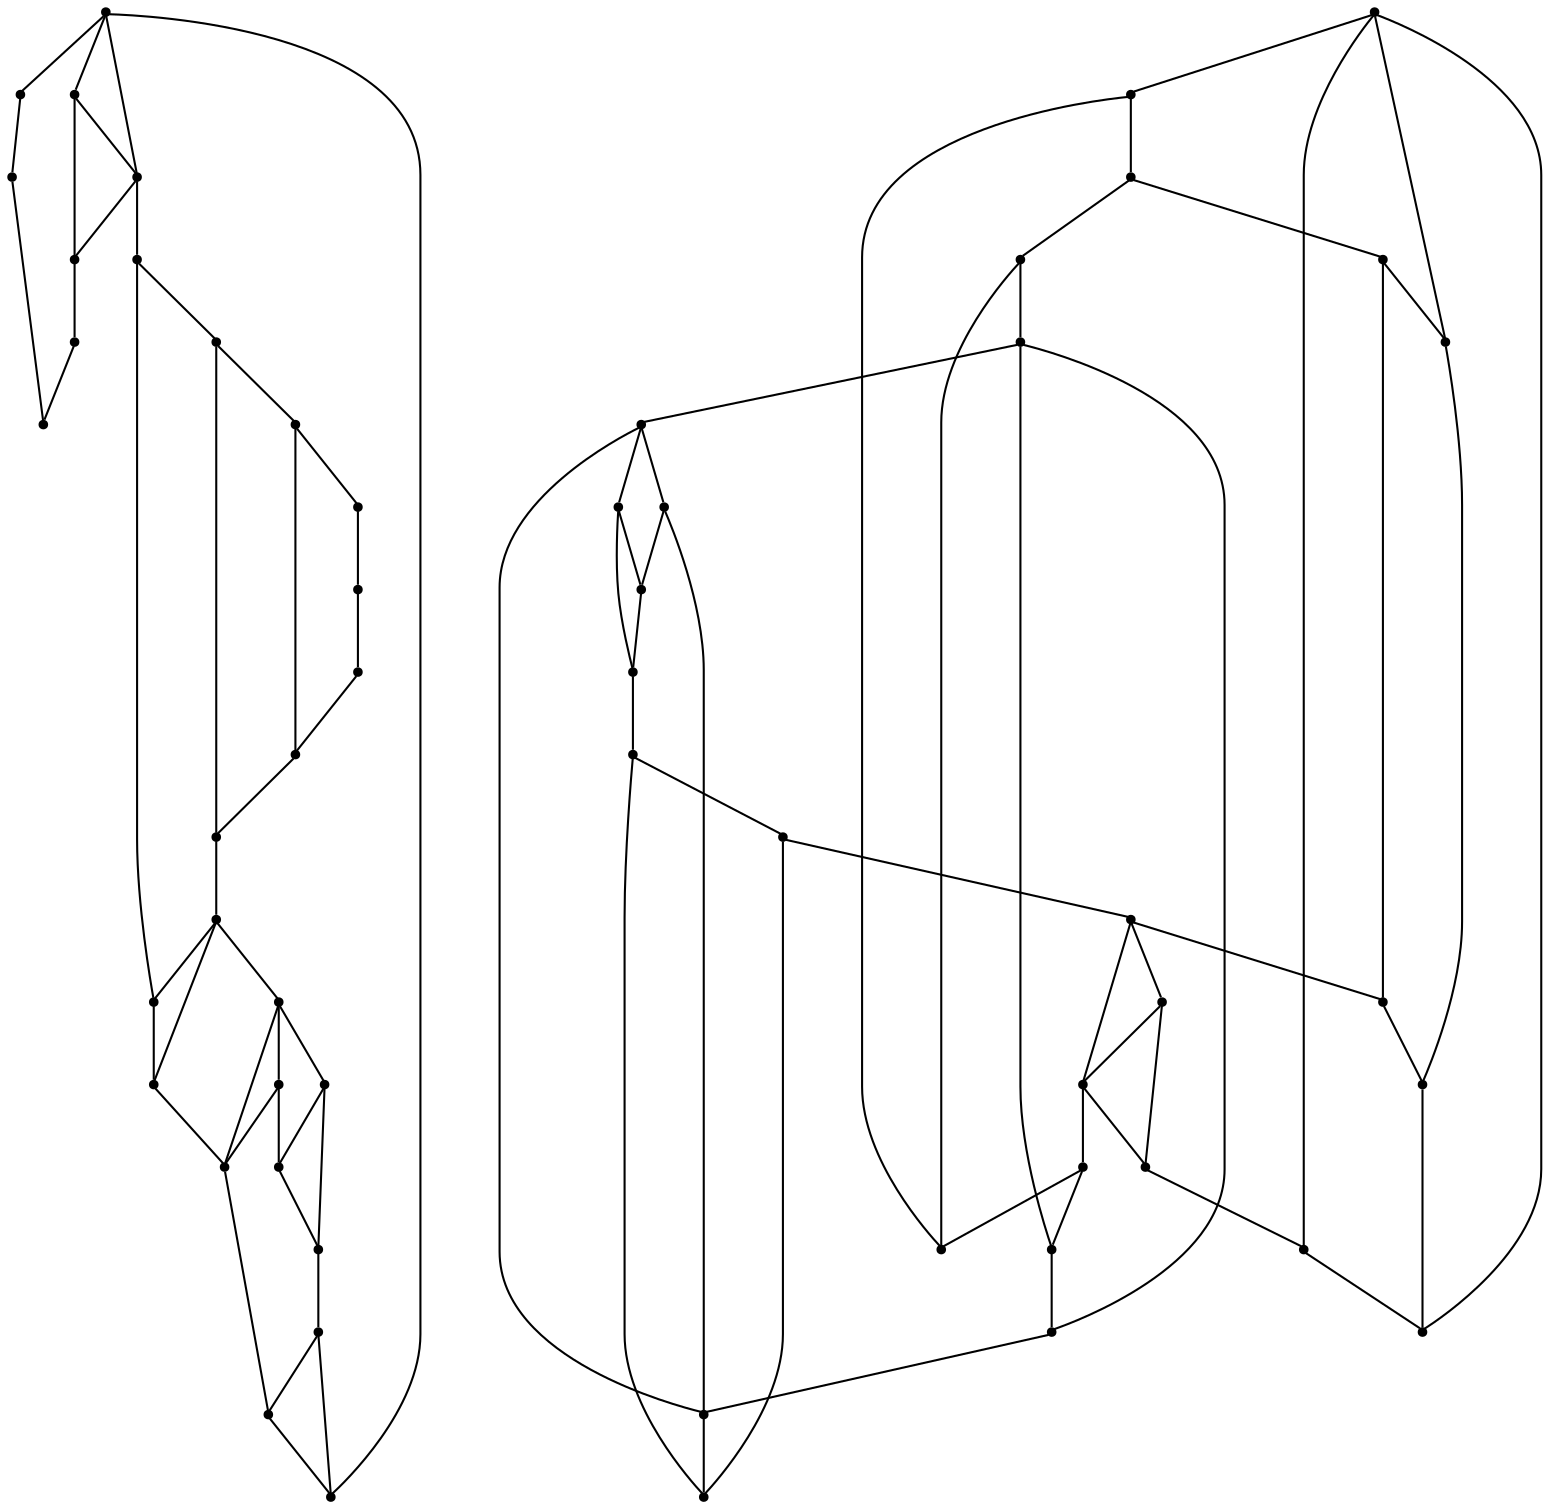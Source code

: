 graph {
  node [shape=point,comment="{\"directed\":false,\"doi\":\"10.1007/3-540-37623-2_13\",\"figure\":\"1\"}"]

  v0 [pos="1279.1833302084087,283.58471052987227"]
  v1 [pos="1278.948990682438,309.50443404061446"]
  v2 [pos="1170.6232478236932,310.82629022144124"]
  v3 [pos="1197.6559701021197,364.64709100269124"]
  v4 [pos="1251.2692992880836,310.82629022144124"]
  v5 [pos="1224.6918397978673,310.82629022144124"]
  v6 [pos="1008.2342222704964,310.37208693368086"]
  v7 [pos="1007.3581275320385,336.98055403573164"]
  v8 [pos="1170.1992684561246,391.46790958586183"]
  v9 [pos="1170.8358097651717,364.64709100269124"]
  v10 [pos="1170.411703229227,419.13463728768477"]
  v11 [pos="1142.9508368188986,447.04601424080977"]
  v12 [pos="1142.9508368188986,419.13463728768477"]
  v13 [pos="1088.2250068823864,364.64709100269124"]
  v14 [pos="1115.919259055861,419.13463728768477"]
  v15 [pos="1115.4723257963178,473.2003416333879"]
  v16 [pos="1061.4267195062127,500.8669421786353"]
  v17 [pos="1061.6381687243963,364.64709100269124"]
  v18 [pos="1061.4267195062127,527.6876971835181"]
  v19 [pos="1061.426719506213,555.5670306796119"]
  v20 [pos="1061.4267195062127,581.9386686597551"]
  v21 [pos="1033.9689369290168,364.64709100269124"]
  v22 [pos="1007.8133267360606,282.2596754346574"]
  v23 [pos="1007.3581275320383,554.9303577059791"]
  v24 [pos="1007.3581275320383,581.7179884229387"]
  v25 [pos="1007.8133267360606,527.6876971835181"]
  v26 [pos="1006.9341481644703,364.43772770109626"]
  v27 [pos="1034.6033481677557,583.2637037549699"]
  v28 [pos="814.6745744249383,281.6168353671119"]
  v29 [pos="570.3310619805638,581.2971637362525"]
  v30 [pos="814.9080237722729,309.73878360929933"]
  v31 [pos="814.6745744249383,336.7460773104712"]
  v32 [pos="787.2095114581822,363.5596479688371"]
  v33 [pos="786.9970131008918,309.73878360929933"]
  v34 [pos="760.6279825799149,390.37944929940346"]
  v35 [pos="760.4164061933548,309.7387836092994"]
  v36 [pos="569.4591002143452,554.6961352938697"]
  v37 [pos="706.3479413875571,309.73878360929933"]
  v38 [pos="733.3837157070221,363.5596479688371"]
  v39 [pos="541.9951499708843,308.64708083016524"]
  v40 [pos="542.448298584834,336.3148893628801"]
  v41 [pos="705.9259649219202,390.3794492994035"]
  v42 [pos="706.5604397448475,363.5596479688371"]
  v43 [pos="706.1363650009969,418.04719425383064"]
  v44 [pos="678.6786460079892,445.9555194491431"]
  v45 [pos="678.6786460079892,418.04719425383064"]
  v46 [pos="623.9516874521348,363.5596479688371"]
  v47 [pos="651.6458919374681,418.0471942538306"]
  v48 [pos="651.1969398799463,472.109656106858"]
  v49 [pos="596.4866085893316,499.35238020760664"]
  v50 [pos="597.362782808025,363.5596479688371"]
  v51 [pos="569.6935033245041,363.5596479688371"]
  v52 [pos="569.4591002143452,526.5970116569881"]
  v53 [pos="541.9951499708843,527.2315865471248"]
  v54 [pos="542.6607810460774,363.5596479688371"]
  v55 [pos="541.9951499708843,282.2596754346574"]

  v0 -- v1 [id="-1",pos="1279.1833302084087,283.58471052987227 1278.948990682438,309.50443404061446 1278.948990682438,309.50443404061446 1278.948990682438,309.50443404061446"]
  v40 -- v55 [id="-2",pos="542.448298584834,336.3148893628801 514.9061556858142,336.68561435881105 514.9061556858142,336.68561435881105 514.9061556858142,336.68561435881105 514.9061556858142,282.19825880868086 514.9061556858142,282.19825880868086 514.9061556858142,282.19825880868086 541.9951499708843,282.2596754346574 541.9951499708843,282.2596754346574 541.9951499708843,282.2596754346574"]
  v53 -- v52 [id="-3",pos="541.9951499708843,527.2315865471248 569.4591002143452,526.5970116569881 569.4591002143452,526.5970116569881 569.4591002143452,526.5970116569881"]
  v54 -- v51 [id="-4",pos="542.6607810460774,363.5596479688371 569.6935033245041,363.5596479688371 569.6935033245041,363.5596479688371 569.6935033245041,363.5596479688371"]
  v51 -- v50 [id="-5",pos="569.6935033245041,363.5596479688371 597.362782808025,363.5596479688371 597.362782808025,363.5596479688371 597.362782808025,363.5596479688371"]
  v50 -- v46 [id="-6",pos="597.362782808025,363.5596479688371 623.9516874521348,363.5596479688371 623.9516874521348,363.5596479688371 623.9516874521348,363.5596479688371"]
  v46 -- v42 [id="-7",pos="623.9516874521348,363.5596479688371 706.5604397448475,363.5596479688371 706.5604397448475,363.5596479688371 706.5604397448475,363.5596479688371"]
  v42 -- v38 [id="-8",pos="706.5604397448475,363.5596479688371 733.3837157070221,363.5596479688371 733.3837157070221,363.5596479688371 733.3837157070221,363.5596479688371"]
  v52 -- v49 [id="-9",pos="569.4591002143452,526.5970116569881 596.6429303162612,527.3899600619361 596.6429303162612,527.3899600619361 596.6429303162612,527.3899600619361 596.4866085893316,499.35238020760664 596.4866085893316,499.35238020760664 596.4866085893316,499.35238020760664"]
  v55 -- v28 [id="-10",pos="541.9951499708843,282.2596754346574 814.6745744249383,281.6168353671119 814.6745744249383,281.6168353671119 814.6745744249383,281.6168353671119"]
  v39 -- v40 [id="-11",pos="541.9951499708843,308.64708083016524 542.448298584834,336.3148893628801 542.448298584834,336.3148893628801 542.448298584834,336.3148893628801"]
  v40 -- v54 [id="-12",pos="542.448298584834,336.3148893628801 542.6607810460774,363.5596479688371 542.6607810460774,363.5596479688371 542.6607810460774,363.5596479688371"]
  v54 -- v53 [id="-13",pos="542.6607810460774,363.5596479688371 541.9951499708843,527.2315865471248 541.9951499708843,527.2315865471248 541.9951499708843,527.2315865471248"]
  v53 -- v29 [id="-14",pos="541.9951499708843,527.2315865471248 542.1545237388522,581.8770612989152 542.1545237388522,581.8770612989152 542.1545237388522,581.8770612989152 570.3310619805638,581.2971637362525 570.3310619805638,581.2971637362525 570.3310619805638,581.2971637362525"]
  v29 -- v36 [id="-15",pos="570.3310619805638,581.2971637362525 569.4591002143452,554.6961352938697 569.4591002143452,554.6961352938697 569.4591002143452,554.6961352938697"]
  v49 -- v51 [id="-16",pos="596.4866085893316,499.35238020760664 569.3986952354626,500.1481896355038 569.3986952354626,500.1481896355038 569.3986952354626,500.1481896355038 569.6935033245041,363.5596479688371 569.6935033245041,363.5596479688371 569.6935033245041,363.5596479688371"]
  v49 -- v48 [id="-17",pos="596.4866085893316,499.35238020760664 651.1354698659095,500.1481896355038 651.1354698659095,500.1481896355038 651.1354698659095,500.1481896355038 651.1969398799463,472.109656106858 651.1969398799463,472.109656106858 651.1969398799463,472.109656106858"]
  v55 -- v39 [id="-18",pos="541.9951499708843,282.2596754346574 541.9951499708843,308.64708083016524 541.9951499708843,308.64708083016524 541.9951499708843,308.64708083016524"]
  v48 -- v46 [id="-19",pos="651.1969398799463,472.109656106858 623.8912347851109,472.90235019865486 623.8912347851109,472.90235019865486 623.8912347851109,472.90235019865486 623.9516874521348,363.5596479688371 623.9516874521348,363.5596479688371 623.9516874521348,363.5596479688371"]
  v48 -- v44 [id="-20",pos="651.1969398799463,472.109656106858 678.3837743347592,472.90235019865486 678.3837743347592,472.90235019865486 678.3837743347592,472.90235019865486 678.6786460079892,445.9555194491431 678.6786460079892,445.9555194491431 678.6786460079892,445.9555194491431"]
  v49 -- v50 [id="-21",pos="596.4866085893316,499.35238020760664 597.362782808025,363.5596479688371 597.362782808025,363.5596479688371 597.362782808025,363.5596479688371"]
  v47 -- v46 [id="-22",pos="651.6458919374681,418.0471942538306 651.1354698659095,391.4148217155819 651.1354698659095,391.4148217155819 651.1354698659095,391.4148217155819 623.9516874521348,363.5596479688371 623.9516874521348,363.5596479688371 623.9516874521348,363.5596479688371"]
  v47 -- v45 [id="-23",pos="651.6458919374681,418.0471942538306 678.6786460079892,418.04719425383064 678.6786460079892,418.04719425383064 678.6786460079892,418.04719425383064"]
  v45 -- v43 [id="-24",pos="678.6786460079892,418.04719425383064 706.1363650009969,418.04719425383064 706.1363650009969,418.04719425383064 706.1363650009969,418.04719425383064"]
  v48 -- v47 [id="-25",pos="651.1969398799463,472.109656106858 651.6458919374681,418.0471942538306 651.6458919374681,418.0471942538306 651.6458919374681,418.0471942538306"]
  v44 -- v45 [id="-26",pos="678.6786460079892,445.9555194491431 678.6786460079892,418.04719425383064 678.6786460079892,418.04719425383064 678.6786460079892,418.04719425383064"]
  v44 -- v43 [id="-27",pos="678.6786460079892,445.9555194491431 705.6280729997462,445.66057977222255 705.6280729997462,445.66057977222255 705.6280729997462,445.66057977222255 706.1363650009969,418.04719425383064 706.1363650009969,418.04719425383064 706.1363650009969,418.04719425383064"]
  v43 -- v41 [id="-28",pos="706.1363650009969,418.04719425383064 705.9259649219202,390.3794492994035 705.9259649219202,390.3794492994035 705.9259649219202,390.3794492994035"]
  v41 -- v42 [id="-29",pos="705.9259649219202,390.3794492994035 706.5604397448475,363.5596479688371 706.5604397448475,363.5596479688371 706.5604397448475,363.5596479688371"]
  v41 -- v38 [id="-30",pos="705.9259649219202,390.3794492994035 732.8764410527841,391.1732242220923 732.8764410527841,391.1732242220923 732.8764410527841,391.1732242220923 733.3837157070221,363.5596479688371 733.3837157070221,363.5596479688371 733.3837157070221,363.5596479688371"]
  v40 -- v37 [id="-31",pos="542.448298584834,336.3148893628801 705.6280729997462,336.68561435881105 705.6280729997462,336.68561435881105 705.6280729997462,336.68561435881105 706.3479413875571,309.73878360929933 706.3479413875571,309.73878360929933 706.3479413875571,309.73878360929933"]
  v37 -- v35 [id="-32",pos="706.3479413875571,309.73878360929933 760.4164061933548,309.7387836092994 760.4164061933548,309.7387836092994 760.4164061933548,309.7387836092994"]
  v35 -- v33 [id="-33",pos="760.4164061933548,309.7387836092994 786.9970131008918,309.73878360929933 786.9970131008918,309.73878360929933 786.9970131008918,309.73878360929933"]
  v33 -- v30 [id="-34",pos="786.9970131008918,309.73878360929933 814.9080237722729,309.73878360929933 814.9080237722729,309.73878360929933 814.9080237722729,309.73878360929933"]
  v37 -- v39 [id="-35",pos="706.3479413875571,309.73878360929933 541.9951499708843,308.64708083016524 541.9951499708843,308.64708083016524 541.9951499708843,308.64708083016524"]
  v38 -- v37 [id="-36",pos="733.3837157070221,363.5596479688371 732.8764410527841,336.9274661654517 732.8764410527841,336.9274661654517 732.8764410527841,336.9274661654517 706.3479413875571,309.73878360929933 706.3479413875571,309.73878360929933 706.3479413875571,309.73878360929933"]
  v36 -- v34 [id="-37",pos="569.4591002143452,554.6961352938697 760.1206125493945,554.635799498785 760.1206125493945,554.635799498785 760.1206125493945,554.635799498785 760.6279825799149,390.37944929940346 760.6279825799149,390.37944929940346 760.6279825799149,390.37944929940346"]
  v34 -- v35 [id="-38",pos="760.6279825799149,390.37944929940346 760.4164061933548,309.7387836092994 760.4164061933548,309.7387836092994 760.4164061933548,309.7387836092994"]
  v34 -- v32 [id="-39",pos="760.6279825799149,390.37944929940346 787.3689806024325,391.1732242220923 787.3689806024325,391.1732242220923 787.3689806024325,391.1732242220923 787.2095114581822,363.5596479688371 787.2095114581822,363.5596479688371 787.2095114581822,363.5596479688371"]
  v32 -- v33 [id="-40",pos="787.2095114581822,363.5596479688371 786.9970131008918,309.73878360929933 786.9970131008918,309.73878360929933 786.9970131008918,309.73878360929933"]
  v32 -- v31 [id="-41",pos="787.2095114581822,363.5596479688371 814.6131520990428,364.1733056023007 814.6131520990428,364.1733056023007 814.6131520990428,364.1733056023007 814.6745744249383,336.7460773104712 814.6745744249383,336.7460773104712 814.6745744249383,336.7460773104712"]
  v31 -- v29 [id="-42",pos="814.6745744249383,336.7460773104712 841.8615201520809,363.93145379566005 841.8615201520809,363.93145379566005 841.8615201520809,363.93145379566005 841.8615201520809,581.8770612989152 841.8615201520809,581.8770612989152 841.8615201520809,581.8770612989152 570.3310619805638,581.2971637362525 570.3310619805638,581.2971637362525 570.3310619805638,581.2971637362525"]
  v31 -- v28 [id="-43",pos="814.6745744249383,336.7460773104712 841.8615201520809,336.68561435881105 841.8615201520809,336.68561435881105 841.8615201520809,336.68561435881105 841.8615201520809,282.4398563021705 841.8615201520809,282.4398563021705 841.8615201520809,282.4398563021705 814.6745744249383,281.6168353671119 814.6745744249383,281.6168353671119 814.6745744249383,281.6168353671119"]
  v28 -- v30 [id="-44",pos="814.6745744249383,281.6168353671119 814.9080237722729,309.73878360929933 814.9080237722729,309.73878360929933 814.9080237722729,309.73878360929933"]
  v36 -- v52 [id="-45",pos="569.4591002143452,554.6961352938697 569.4591002143452,526.5970116569881 569.4591002143452,526.5970116569881 569.4591002143452,526.5970116569881"]
  v31 -- v30 [id="-46",pos="814.6745744249383,336.7460773104712 814.9080237722729,309.73878360929933 814.9080237722729,309.73878360929933 814.9080237722729,309.73878360929933"]
  v7 -- v22 [id="-47",pos="1007.3581275320385,336.98055403573164 979.8451856714943,337.7773807162329 979.8451856714943,337.7773807162329 979.8451856714943,337.7773807162329 979.8451856714943,283.28977085295173 979.8451856714943,283.28977085295173 979.8451856714943,283.28977085295173 1007.8133267360606,282.2596754346574 1007.8133267360606,282.2596754346574 1007.8133267360606,282.2596754346574"]
  v24 -- v27 [id="-48",pos="1007.3581275320383,581.7179884229387 1034.6033481677557,583.2637037549699 1034.6033481677557,583.2637037549699 1034.6033481677557,583.2637037549699"]
  v23 -- v19 [id="-49",pos="1007.3581275320383,554.9303577059791 1061.426719506213,555.5670306796119 1061.426719506213,555.5670306796119 1061.426719506213,555.5670306796119"]
  v25 -- v18 [id="-50",pos="1007.8133267360606,527.6876971835181 1061.4267195062127,527.6876971835181 1061.4267195062127,527.6876971835181 1061.4267195062127,527.6876971835181"]
  v26 -- v21 [id="-51",pos="1006.9341481644703,364.43772770109626 1033.9689369290168,364.64709100269124 1033.9689369290168,364.64709100269124 1033.9689369290168,364.64709100269124"]
  v21 -- v17 [id="-52",pos="1033.9689369290168,364.64709100269124 1061.6381687243963,364.64709100269124 1061.6381687243963,364.64709100269124 1061.6381687243963,364.64709100269124"]
  v17 -- v13 [id="-53",pos="1061.6381687243963,364.64709100269124 1088.2250068823864,364.64709100269124 1088.2250068823864,364.64709100269124 1088.2250068823864,364.64709100269124"]
  v13 -- v9 [id="-54",pos="1088.2250068823864,364.64709100269124 1170.8358097651717,364.64709100269124 1170.8358097651717,364.64709100269124 1170.8358097651717,364.64709100269124"]
  v9 -- v3 [id="-55",pos="1170.8358097651717,364.64709100269124 1197.6559701021197,364.64709100269124 1197.6559701021197,364.64709100269124 1197.6559701021197,364.64709100269124"]
  v22 -- v6 [id="-56",pos="1007.8133267360606,282.2596754346574 1008.2342222704964,310.37208693368086 1008.2342222704964,310.37208693368086 1008.2342222704964,310.37208693368086"]
  v6 -- v7 [id="-57",pos="1008.2342222704964,310.37208693368086 1007.3581275320385,336.98055403573164 1007.3581275320385,336.98055403573164 1007.3581275320385,336.98055403573164"]
  v7 -- v26 [id="-58",pos="1007.3581275320385,336.98055403573164 1006.9341481644703,364.43772770109626 1006.9341481644703,364.43772770109626 1006.9341481644703,364.43772770109626"]
  v26 -- v25 [id="-59",pos="1006.9341481644703,364.43772770109626 1007.8133267360606,527.6876971835181 1007.8133267360606,527.6876971835181 1007.8133267360606,527.6876971835181"]
  v25 -- v23 [id="-60",pos="1007.8133267360606,527.6876971835181 1007.3581275320383,554.9303577059791 1007.3581275320383,554.9303577059791 1007.3581275320383,554.9303577059791"]
  v23 -- v24 [id="-61",pos="1007.3581275320383,554.9303577059791 1007.3581275320383,581.7179884229387 1007.3581275320383,581.7179884229387 1007.3581275320383,581.7179884229387"]
  v22 -- v0 [id="-62",pos="1007.8133267360606,282.2596754346574 1279.1833302084087,283.58471052987227 1279.1833302084087,283.58471052987227 1279.1833302084087,283.58471052987227"]
  v27 -- v20 [id="-63",pos="1034.6033481677557,583.2637037549699 1061.4267195062127,581.9386686597551 1061.4267195062127,581.9386686597551 1061.4267195062127,581.9386686597551"]
  v16 -- v21 [id="-64",pos="1061.4267195062127,500.8669421786353 1034.3377252211426,501.235632669358 1034.3377252211426,501.235632669358 1034.3377252211426,501.235632669358 1033.9689369290168,364.64709100269124 1033.9689369290168,364.64709100269124 1033.9689369290168,364.64709100269124"]
  v16 -- v15 [id="-65",pos="1061.4267195062127,500.8669421786353 1116.078632823829,501.235632669358 1116.078632823829,501.235632669358 1116.078632823829,501.235632669358 1115.4723257963178,473.2003416333879 1115.4723257963178,473.2003416333879 1115.4723257963178,473.2003416333879"]
  v20 -- v19 [id="-66",pos="1061.4267195062127,581.9386686597551 1061.426719506213,555.5670306796119 1061.426719506213,555.5670306796119 1061.426719506213,555.5670306796119"]
  v18 -- v16 [id="-67",pos="1061.4267195062127,527.6876971835181 1061.4267195062127,500.8669421786353 1061.4267195062127,500.8669421786353 1061.4267195062127,500.8669421786353"]
  v16 -- v17 [id="-68",pos="1061.4267195062127,500.8669421786353 1061.6381687243963,364.64709100269124 1061.6381687243963,364.64709100269124 1061.6381687243963,364.64709100269124"]
  v15 -- v13 [id="-69",pos="1115.4723257963178,473.2003416333879 1088.830264770791,473.99411655607673 1088.830264770791,473.99411655607673 1088.830264770791,473.99411655607673 1088.2250068823864,364.64709100269124 1088.2250068823864,364.64709100269124 1088.2250068823864,364.64709100269124"]
  v15 -- v11 [id="-70",pos="1115.4723257963178,473.2003416333879 1143.3228043204392,473.99411655607673 1143.3228043204392,473.99411655607673 1143.3228043204392,473.99411655607673 1142.9508368188986,447.04601424080977 1142.9508368188986,447.04601424080977 1142.9508368188986,447.04601424080977"]
  v19 -- v18 [id="-71",pos="1061.426719506213,555.5670306796119 1061.4267195062127,527.6876971835181 1061.4267195062127,527.6876971835181 1061.4267195062127,527.6876971835181"]
  v14 -- v13 [id="-72",pos="1115.919259055861,419.13463728768477 1116.078632823829,392.5065880730038 1116.078632823829,392.5065880730038 1116.078632823829,392.5065880730038 1088.2250068823864,364.64709100269124 1088.2250068823864,364.64709100269124 1088.2250068823864,364.64709100269124"]
  v14 -- v12 [id="-73",pos="1115.919259055861,419.13463728768477 1142.9508368188986,419.13463728768477 1142.9508368188986,419.13463728768477 1142.9508368188986,419.13463728768477"]
  v12 -- v10 [id="-74",pos="1142.9508368188986,419.13463728768477 1170.411703229227,419.13463728768477 1170.411703229227,419.13463728768477 1170.411703229227,419.13463728768477"]
  v15 -- v14 [id="-75",pos="1115.4723257963178,473.2003416333879 1115.919259055861,419.13463728768477 1115.919259055861,419.13463728768477 1115.919259055861,419.13463728768477"]
  v11 -- v12 [id="-76",pos="1142.9508368188986,447.04601424080977 1142.9508368188986,419.13463728768477 1142.9508368188986,419.13463728768477 1142.9508368188986,419.13463728768477"]
  v11 -- v10 [id="-77",pos="1142.9508368188986,447.04601424080977 1170.5711723734773,446.75209181649336 1170.5711723734773,446.75209181649336 1170.5711723734773,446.75209181649336 1170.411703229227,419.13463728768477 1170.411703229227,419.13463728768477 1170.411703229227,419.13463728768477"]
  v10 -- v8 [id="-78",pos="1170.411703229227,419.13463728768477 1170.1992684561246,391.46790958586183 1170.1992684561246,391.46790958586183 1170.1992684561246,391.46790958586183"]
  v8 -- v9 [id="-79",pos="1170.1992684561246,391.46790958586183 1170.8358097651717,364.64709100269124 1170.8358097651717,364.64709100269124 1170.8358097651717,364.64709100269124"]
  v8 -- v3 [id="-80",pos="1170.1992684561246,391.46790958586183 1197.8153438700876,392.2647362663632 1197.8153438700876,392.2647362663632 1197.8153438700876,392.2647362663632 1197.6559701021197,364.64709100269124 1197.6559701021197,364.64709100269124 1197.6559701021197,364.64709100269124"]
  v7 -- v2 [id="-81",pos="1007.3581275320385,336.98055403573164 1170.5711723734773,337.7773807162329 1170.5711723734773,337.7773807162329 1170.5711723734773,337.7773807162329 1170.6232478236932,310.82629022144124 1170.6232478236932,310.82629022144124 1170.6232478236932,310.82629022144124"]
  v2 -- v5 [id="-82",pos="1170.6232478236932,310.82629022144124 1224.6918397978673,310.82629022144124 1224.6918397978673,310.82629022144124 1224.6918397978673,310.82629022144124"]
  v5 -- v4 [id="-83",pos="1224.6918397978673,310.82629022144124 1251.2692992880836,310.82629022144124 1251.2692992880836,310.82629022144124 1251.2692992880836,310.82629022144124"]
  v4 -- v1 [id="-84",pos="1251.2692992880836,310.82629022144124 1278.948990682438,309.50443404061446 1278.948990682438,309.50443404061446 1278.948990682438,309.50443404061446"]
  v2 -- v6 [id="-85",pos="1170.6232478236932,310.82629022144124 1008.2342222704964,310.37208693368086 1008.2342222704964,310.37208693368086 1008.2342222704964,310.37208693368086"]
  v3 -- v2 [id="-86",pos="1197.6559701021197,364.64709100269124 1197.8153438700876,338.01897820972255 1197.8153438700876,338.01897820972255 1197.8153438700876,338.01897820972255 1170.6232478236932,310.82629022144124 1170.6232478236932,310.82629022144124 1170.6232478236932,310.82629022144124"]
}